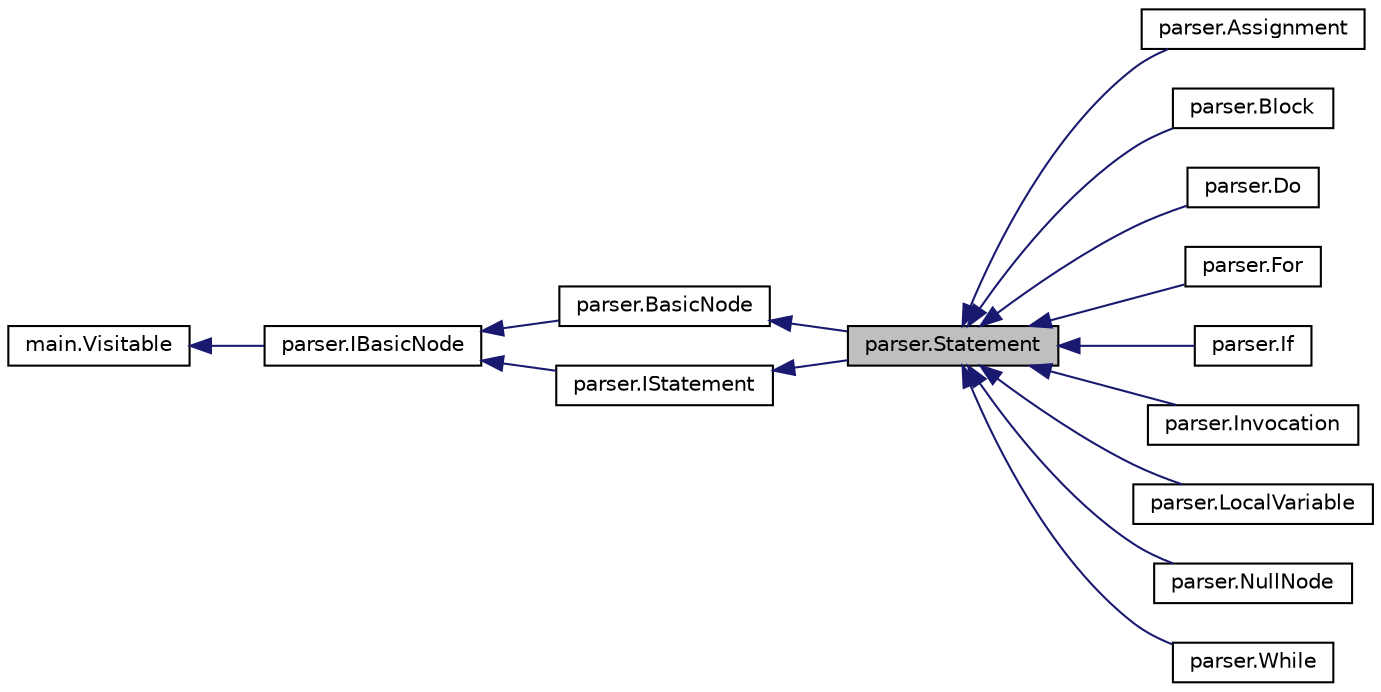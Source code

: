 digraph "parser.Statement"
{
  edge [fontname="Helvetica",fontsize="10",labelfontname="Helvetica",labelfontsize="10"];
  node [fontname="Helvetica",fontsize="10",shape=record];
  rankdir="LR";
  Node1 [label="parser.Statement",height=0.2,width=0.4,color="black", fillcolor="grey75", style="filled", fontcolor="black"];
  Node2 -> Node1 [dir="back",color="midnightblue",fontsize="10",style="solid",fontname="Helvetica"];
  Node2 [label="parser.BasicNode",height=0.2,width=0.4,color="black", fillcolor="white", style="filled",URL="$classparser_1_1_basic_node.html"];
  Node3 -> Node2 [dir="back",color="midnightblue",fontsize="10",style="solid",fontname="Helvetica"];
  Node3 [label="parser.IBasicNode",height=0.2,width=0.4,color="black", fillcolor="white", style="filled",URL="$interfaceparser_1_1_i_basic_node.html"];
  Node4 -> Node3 [dir="back",color="midnightblue",fontsize="10",style="solid",fontname="Helvetica"];
  Node4 [label="main.Visitable",height=0.2,width=0.4,color="black", fillcolor="white", style="filled",URL="$interfacemain_1_1_visitable.html"];
  Node5 -> Node1 [dir="back",color="midnightblue",fontsize="10",style="solid",fontname="Helvetica"];
  Node5 [label="parser.IStatement",height=0.2,width=0.4,color="black", fillcolor="white", style="filled",URL="$interfaceparser_1_1_i_statement.html"];
  Node3 -> Node5 [dir="back",color="midnightblue",fontsize="10",style="solid",fontname="Helvetica"];
  Node1 -> Node6 [dir="back",color="midnightblue",fontsize="10",style="solid",fontname="Helvetica"];
  Node6 [label="parser.Assignment",height=0.2,width=0.4,color="black", fillcolor="white", style="filled",URL="$classparser_1_1_assignment.html"];
  Node1 -> Node7 [dir="back",color="midnightblue",fontsize="10",style="solid",fontname="Helvetica"];
  Node7 [label="parser.Block",height=0.2,width=0.4,color="black", fillcolor="white", style="filled",URL="$classparser_1_1_block.html"];
  Node1 -> Node8 [dir="back",color="midnightblue",fontsize="10",style="solid",fontname="Helvetica"];
  Node8 [label="parser.Do",height=0.2,width=0.4,color="black", fillcolor="white", style="filled",URL="$classparser_1_1_do.html"];
  Node1 -> Node9 [dir="back",color="midnightblue",fontsize="10",style="solid",fontname="Helvetica"];
  Node9 [label="parser.For",height=0.2,width=0.4,color="black", fillcolor="white", style="filled",URL="$classparser_1_1_for.html"];
  Node1 -> Node10 [dir="back",color="midnightblue",fontsize="10",style="solid",fontname="Helvetica"];
  Node10 [label="parser.If",height=0.2,width=0.4,color="black", fillcolor="white", style="filled",URL="$classparser_1_1_if.html"];
  Node1 -> Node11 [dir="back",color="midnightblue",fontsize="10",style="solid",fontname="Helvetica"];
  Node11 [label="parser.Invocation",height=0.2,width=0.4,color="black", fillcolor="white", style="filled",URL="$classparser_1_1_invocation.html"];
  Node1 -> Node12 [dir="back",color="midnightblue",fontsize="10",style="solid",fontname="Helvetica"];
  Node12 [label="parser.LocalVariable",height=0.2,width=0.4,color="black", fillcolor="white", style="filled",URL="$classparser_1_1_local_variable.html"];
  Node1 -> Node13 [dir="back",color="midnightblue",fontsize="10",style="solid",fontname="Helvetica"];
  Node13 [label="parser.NullNode",height=0.2,width=0.4,color="black", fillcolor="white", style="filled",URL="$classparser_1_1_null_node.html"];
  Node1 -> Node14 [dir="back",color="midnightblue",fontsize="10",style="solid",fontname="Helvetica"];
  Node14 [label="parser.While",height=0.2,width=0.4,color="black", fillcolor="white", style="filled",URL="$classparser_1_1_while.html"];
}
